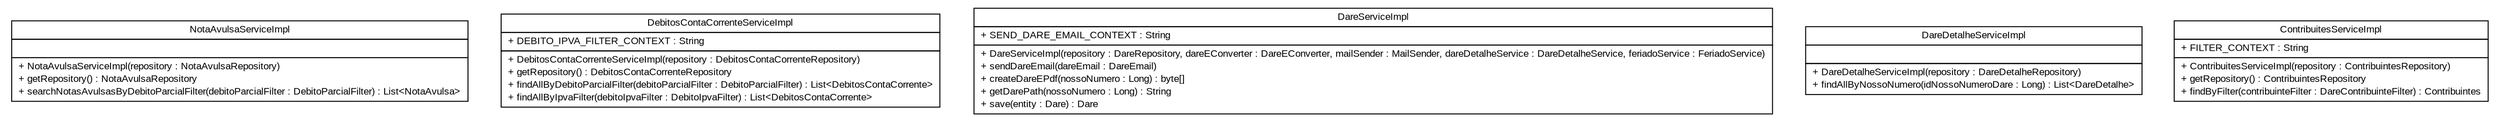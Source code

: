 #!/usr/local/bin/dot
#
# Class diagram 
# Generated by UMLGraph version R5_6 (http://www.umlgraph.org/)
#

digraph G {
	edge [fontname="arial",fontsize=10,labelfontname="arial",labelfontsize=10];
	node [fontname="arial",fontsize=10,shape=plaintext];
	nodesep=0.25;
	ranksep=0.5;
	// br.gov.to.sefaz.arr.dare.service.impl.NotaAvulsaServiceImpl
	c147297 [label=<<table title="br.gov.to.sefaz.arr.dare.service.impl.NotaAvulsaServiceImpl" border="0" cellborder="1" cellspacing="0" cellpadding="2" port="p" href="./NotaAvulsaServiceImpl.html">
		<tr><td><table border="0" cellspacing="0" cellpadding="1">
<tr><td align="center" balign="center"> NotaAvulsaServiceImpl </td></tr>
		</table></td></tr>
		<tr><td><table border="0" cellspacing="0" cellpadding="1">
<tr><td align="left" balign="left">  </td></tr>
		</table></td></tr>
		<tr><td><table border="0" cellspacing="0" cellpadding="1">
<tr><td align="left" balign="left"> + NotaAvulsaServiceImpl(repository : NotaAvulsaRepository) </td></tr>
<tr><td align="left" balign="left"> + getRepository() : NotaAvulsaRepository </td></tr>
<tr><td align="left" balign="left"> + searchNotasAvulsasByDebitoParcialFilter(debitoParcialFilter : DebitoParcialFilter) : List&lt;NotaAvulsa&gt; </td></tr>
		</table></td></tr>
		</table>>, URL="./NotaAvulsaServiceImpl.html", fontname="arial", fontcolor="black", fontsize=10.0];
	// br.gov.to.sefaz.arr.dare.service.impl.DebitosContaCorrenteServiceImpl
	c147298 [label=<<table title="br.gov.to.sefaz.arr.dare.service.impl.DebitosContaCorrenteServiceImpl" border="0" cellborder="1" cellspacing="0" cellpadding="2" port="p" href="./DebitosContaCorrenteServiceImpl.html">
		<tr><td><table border="0" cellspacing="0" cellpadding="1">
<tr><td align="center" balign="center"> DebitosContaCorrenteServiceImpl </td></tr>
		</table></td></tr>
		<tr><td><table border="0" cellspacing="0" cellpadding="1">
<tr><td align="left" balign="left"> + DEBITO_IPVA_FILTER_CONTEXT : String </td></tr>
		</table></td></tr>
		<tr><td><table border="0" cellspacing="0" cellpadding="1">
<tr><td align="left" balign="left"> + DebitosContaCorrenteServiceImpl(repository : DebitosContaCorrenteRepository) </td></tr>
<tr><td align="left" balign="left"> + getRepository() : DebitosContaCorrenteRepository </td></tr>
<tr><td align="left" balign="left"> + findAllByDebitoParcialFilter(debitoParcialFilter : DebitoParcialFilter) : List&lt;DebitosContaCorrente&gt; </td></tr>
<tr><td align="left" balign="left"> + findAllByIpvaFilter(debitoIpvaFilter : DebitoIpvaFilter) : List&lt;DebitosContaCorrente&gt; </td></tr>
		</table></td></tr>
		</table>>, URL="./DebitosContaCorrenteServiceImpl.html", fontname="arial", fontcolor="black", fontsize=10.0];
	// br.gov.to.sefaz.arr.dare.service.impl.DareServiceImpl
	c147299 [label=<<table title="br.gov.to.sefaz.arr.dare.service.impl.DareServiceImpl" border="0" cellborder="1" cellspacing="0" cellpadding="2" port="p" href="./DareServiceImpl.html">
		<tr><td><table border="0" cellspacing="0" cellpadding="1">
<tr><td align="center" balign="center"> DareServiceImpl </td></tr>
		</table></td></tr>
		<tr><td><table border="0" cellspacing="0" cellpadding="1">
<tr><td align="left" balign="left"> + SEND_DARE_EMAIL_CONTEXT : String </td></tr>
		</table></td></tr>
		<tr><td><table border="0" cellspacing="0" cellpadding="1">
<tr><td align="left" balign="left"> + DareServiceImpl(repository : DareRepository, dareEConverter : DareEConverter, mailSender : MailSender, dareDetalheService : DareDetalheService, feriadoService : FeriadoService) </td></tr>
<tr><td align="left" balign="left"> + sendDareEmail(dareEmail : DareEmail) </td></tr>
<tr><td align="left" balign="left"> + createDareEPdf(nossoNumero : Long) : byte[] </td></tr>
<tr><td align="left" balign="left"> + getDarePath(nossoNumero : Long) : String </td></tr>
<tr><td align="left" balign="left"> + save(entity : Dare) : Dare </td></tr>
		</table></td></tr>
		</table>>, URL="./DareServiceImpl.html", fontname="arial", fontcolor="black", fontsize=10.0];
	// br.gov.to.sefaz.arr.dare.service.impl.DareDetalheServiceImpl
	c147300 [label=<<table title="br.gov.to.sefaz.arr.dare.service.impl.DareDetalheServiceImpl" border="0" cellborder="1" cellspacing="0" cellpadding="2" port="p" href="./DareDetalheServiceImpl.html">
		<tr><td><table border="0" cellspacing="0" cellpadding="1">
<tr><td align="center" balign="center"> DareDetalheServiceImpl </td></tr>
		</table></td></tr>
		<tr><td><table border="0" cellspacing="0" cellpadding="1">
<tr><td align="left" balign="left">  </td></tr>
		</table></td></tr>
		<tr><td><table border="0" cellspacing="0" cellpadding="1">
<tr><td align="left" balign="left"> + DareDetalheServiceImpl(repository : DareDetalheRepository) </td></tr>
<tr><td align="left" balign="left"> + findAllByNossoNumero(idNossoNumeroDare : Long) : List&lt;DareDetalhe&gt; </td></tr>
		</table></td></tr>
		</table>>, URL="./DareDetalheServiceImpl.html", fontname="arial", fontcolor="black", fontsize=10.0];
	// br.gov.to.sefaz.arr.dare.service.impl.ContribuitesServiceImpl
	c147301 [label=<<table title="br.gov.to.sefaz.arr.dare.service.impl.ContribuitesServiceImpl" border="0" cellborder="1" cellspacing="0" cellpadding="2" port="p" href="./ContribuitesServiceImpl.html">
		<tr><td><table border="0" cellspacing="0" cellpadding="1">
<tr><td align="center" balign="center"> ContribuitesServiceImpl </td></tr>
		</table></td></tr>
		<tr><td><table border="0" cellspacing="0" cellpadding="1">
<tr><td align="left" balign="left"> + FILTER_CONTEXT : String </td></tr>
		</table></td></tr>
		<tr><td><table border="0" cellspacing="0" cellpadding="1">
<tr><td align="left" balign="left"> + ContribuitesServiceImpl(repository : ContribuintesRepository) </td></tr>
<tr><td align="left" balign="left"> + getRepository() : ContribuintesRepository </td></tr>
<tr><td align="left" balign="left"> + findByFilter(contribuinteFilter : DareContribuinteFilter) : Contribuintes </td></tr>
		</table></td></tr>
		</table>>, URL="./ContribuitesServiceImpl.html", fontname="arial", fontcolor="black", fontsize=10.0];
}

